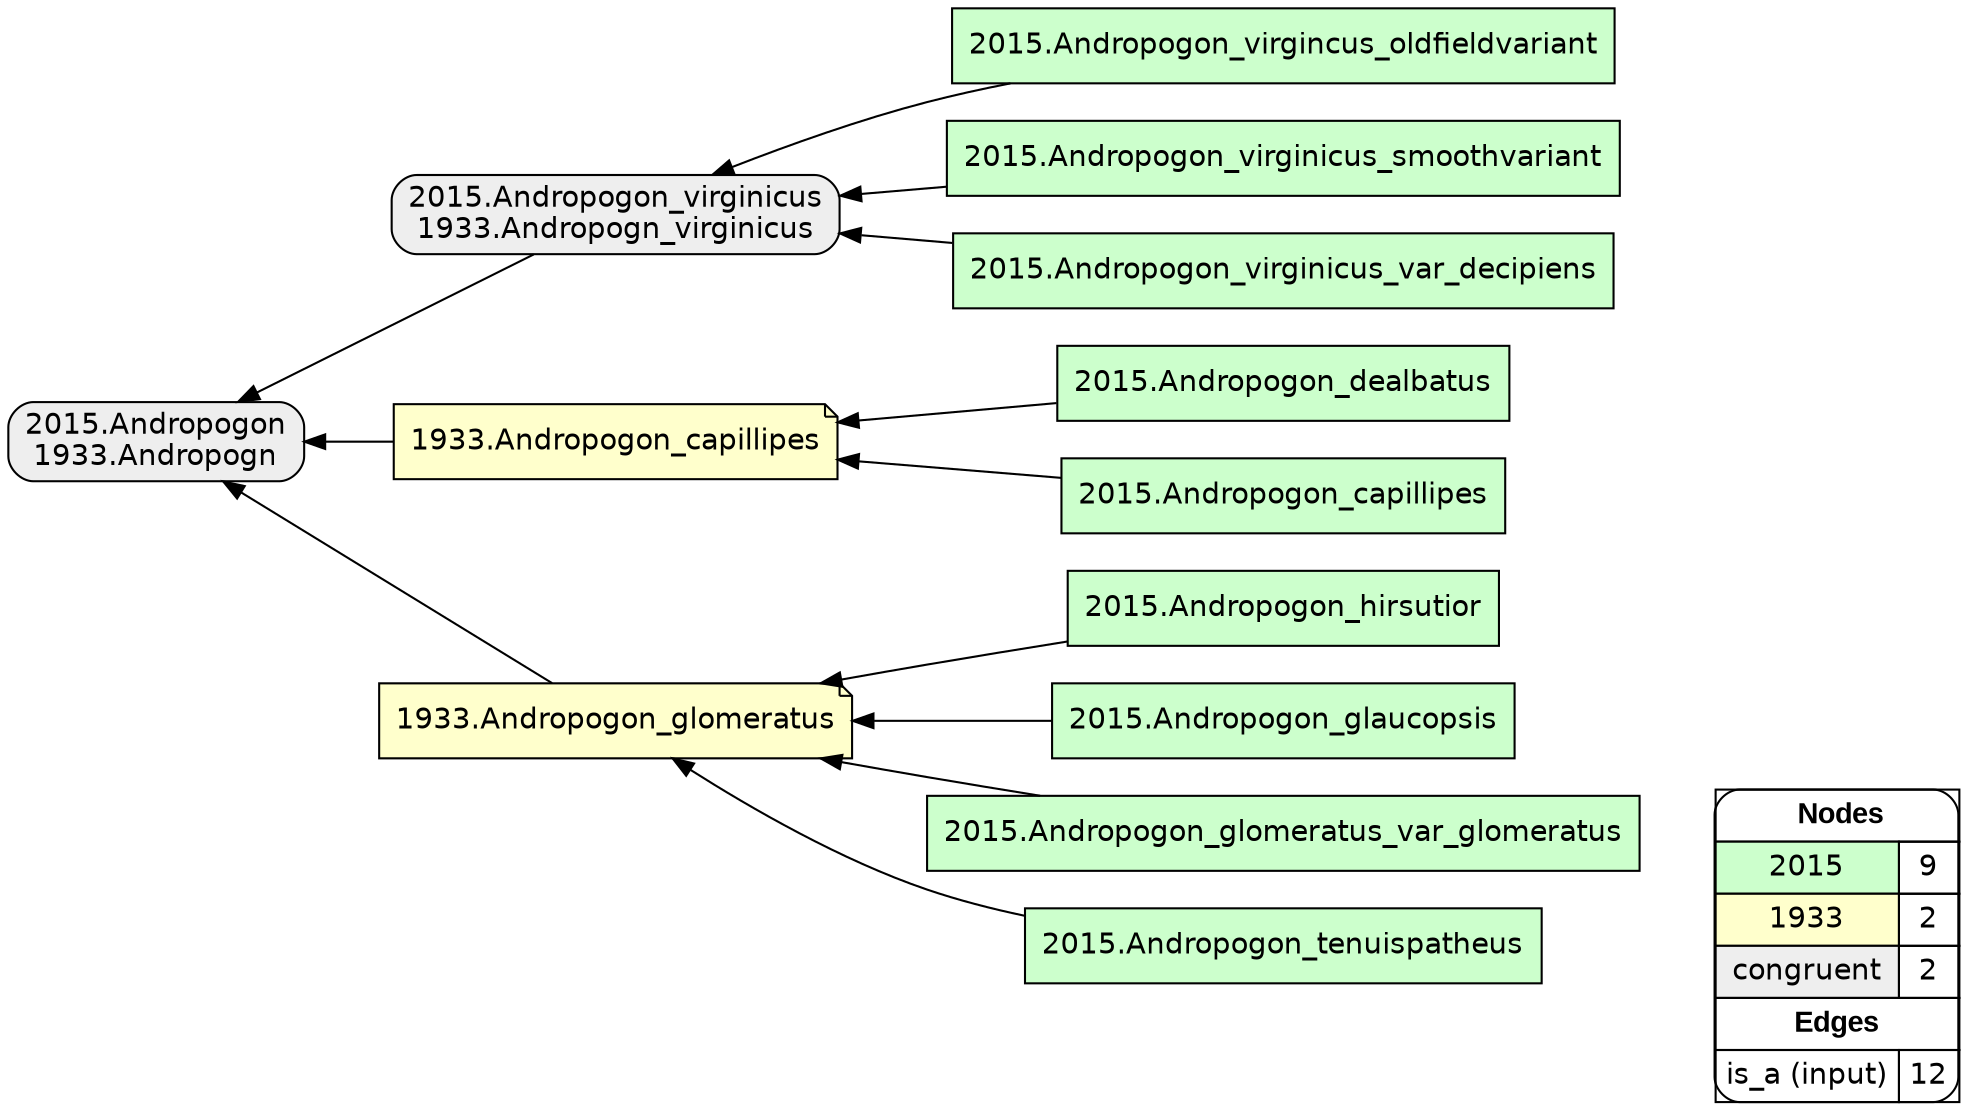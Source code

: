 digraph{
rankdir=RL
node[shape=box style=filled fillcolor="#CCFFCC" fontname="helvetica"] 
"2015.Andropogon_virgincus_oldfieldvariant"
"2015.Andropogon_hirsutior"
"2015.Andropogon_virginicus_smoothvariant"
"2015.Andropogon_glaucopsis"
"2015.Andropogon_glomeratus_var_glomeratus"
"2015.Andropogon_dealbatus"
"2015.Andropogon_capillipes"
"2015.Andropogon_virginicus_var_decipiens"
"2015.Andropogon_tenuispatheus"
node[shape=note style=filled fillcolor="#FFFFCC" fontname="helvetica"] 
"1933.Andropogon_capillipes"
"1933.Andropogon_glomeratus"
node[shape=box style="filled,rounded" fillcolor="#EEEEEE" fontname="helvetica"] 
"2015.Andropogon\n1933.Andropogn"
"2015.Andropogon_virginicus\n1933.Andropogn_virginicus"
edge[arrowhead=normal style=solid color="#000000" constraint=true penwidth=1]
"2015.Andropogon_virginicus_var_decipiens" -> "2015.Andropogon_virginicus\n1933.Andropogn_virginicus"
"2015.Andropogon_glaucopsis" -> "1933.Andropogon_glomeratus"
"1933.Andropogon_glomeratus" -> "2015.Andropogon\n1933.Andropogn"
"2015.Andropogon_capillipes" -> "1933.Andropogon_capillipes"
"2015.Andropogon_virginicus\n1933.Andropogn_virginicus" -> "2015.Andropogon\n1933.Andropogn"
"2015.Andropogon_tenuispatheus" -> "1933.Andropogon_glomeratus"
"1933.Andropogon_capillipes" -> "2015.Andropogon\n1933.Andropogn"
"2015.Andropogon_glomeratus_var_glomeratus" -> "1933.Andropogon_glomeratus"
"2015.Andropogon_hirsutior" -> "1933.Andropogon_glomeratus"
"2015.Andropogon_virgincus_oldfieldvariant" -> "2015.Andropogon_virginicus\n1933.Andropogn_virginicus"
"2015.Andropogon_dealbatus" -> "1933.Andropogon_capillipes"
"2015.Andropogon_virginicus_smoothvariant" -> "2015.Andropogon_virginicus\n1933.Andropogn_virginicus"
edge[arrowhead=normal style=dotted color="#000000" constraint=true penwidth=1]
node[shape=box] 
{rank=source Legend [fillcolor= white margin=0 label=< 
 <TABLE BORDER="0" CELLBORDER="1" CELLSPACING="0" CELLPADDING="4"> 
<TR> <TD COLSPAN="2"><font face="Arial Black"> Nodes</font></TD> </TR> 
<TR> 
 <TD bgcolor="#CCFFCC" fontname="helvetica">2015</TD> 
 <TD>9</TD> 
 </TR> 
<TR> 
 <TD bgcolor="#FFFFCC" fontname="helvetica">1933</TD> 
 <TD>2</TD> 
 </TR> 
<TR> 
 <TD bgcolor="#EEEEEE" fontname="helvetica">congruent</TD> 
 <TD>2</TD> 
 </TR> 
<TR> <TD COLSPAN="2"><font face = "Arial Black"> Edges </font></TD> </TR> 
<TR> 
 <TD><font color ="#000000">is_a (input)</font></TD><TD>12</TD>
</TR>
</TABLE> 
 >] } 
}